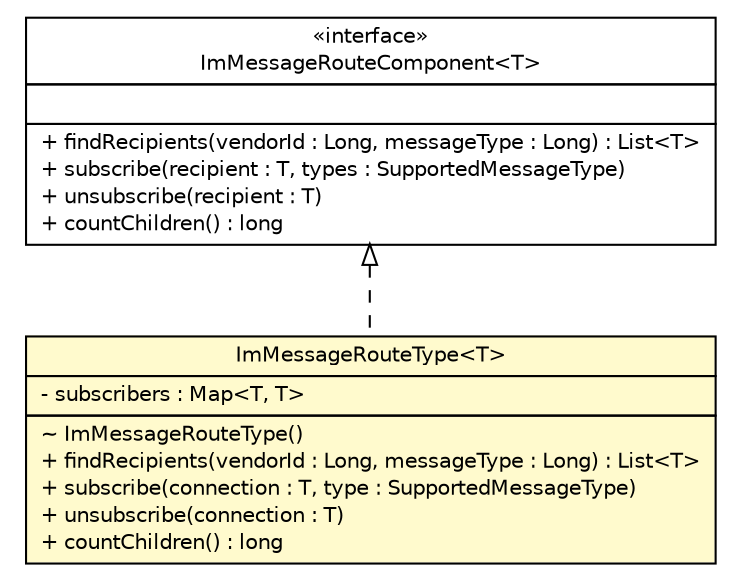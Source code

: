 #!/usr/local/bin/dot
#
# Class diagram 
# Generated by UMLGraph version R5_6 (http://www.umlgraph.org/)
#

digraph G {
	edge [fontname="Helvetica",fontsize=10,labelfontname="Helvetica",labelfontsize=10];
	node [fontname="Helvetica",fontsize=10,shape=plaintext];
	nodesep=0.25;
	ranksep=0.5;
	// de.hsbremen.tc.tnc.tnccs.im.route.ImMessageRouteComponent<T>
	c20684 [label=<<table title="de.hsbremen.tc.tnc.tnccs.im.route.ImMessageRouteComponent" border="0" cellborder="1" cellspacing="0" cellpadding="2" port="p" href="./ImMessageRouteComponent.html">
		<tr><td><table border="0" cellspacing="0" cellpadding="1">
<tr><td align="center" balign="center"> &#171;interface&#187; </td></tr>
<tr><td align="center" balign="center"> ImMessageRouteComponent&lt;T&gt; </td></tr>
		</table></td></tr>
		<tr><td><table border="0" cellspacing="0" cellpadding="1">
<tr><td align="left" balign="left">  </td></tr>
		</table></td></tr>
		<tr><td><table border="0" cellspacing="0" cellpadding="1">
<tr><td align="left" balign="left"> + findRecipients(vendorId : Long, messageType : Long) : List&lt;T&gt; </td></tr>
<tr><td align="left" balign="left"> + subscribe(recipient : T, types : SupportedMessageType) </td></tr>
<tr><td align="left" balign="left"> + unsubscribe(recipient : T) </td></tr>
<tr><td align="left" balign="left"> + countChildren() : long </td></tr>
		</table></td></tr>
		</table>>, URL="./ImMessageRouteComponent.html", fontname="Helvetica", fontcolor="black", fontsize=10.0];
	// de.hsbremen.tc.tnc.tnccs.im.route.ImMessageRouteType<T>
	c20689 [label=<<table title="de.hsbremen.tc.tnc.tnccs.im.route.ImMessageRouteType" border="0" cellborder="1" cellspacing="0" cellpadding="2" port="p" bgcolor="lemonChiffon" href="./ImMessageRouteType.html">
		<tr><td><table border="0" cellspacing="0" cellpadding="1">
<tr><td align="center" balign="center"> ImMessageRouteType&lt;T&gt; </td></tr>
		</table></td></tr>
		<tr><td><table border="0" cellspacing="0" cellpadding="1">
<tr><td align="left" balign="left"> - subscribers : Map&lt;T, T&gt; </td></tr>
		</table></td></tr>
		<tr><td><table border="0" cellspacing="0" cellpadding="1">
<tr><td align="left" balign="left"> ~ ImMessageRouteType() </td></tr>
<tr><td align="left" balign="left"> + findRecipients(vendorId : Long, messageType : Long) : List&lt;T&gt; </td></tr>
<tr><td align="left" balign="left"> + subscribe(connection : T, type : SupportedMessageType) </td></tr>
<tr><td align="left" balign="left"> + unsubscribe(connection : T) </td></tr>
<tr><td align="left" balign="left"> + countChildren() : long </td></tr>
		</table></td></tr>
		</table>>, URL="./ImMessageRouteType.html", fontname="Helvetica", fontcolor="black", fontsize=10.0];
	//de.hsbremen.tc.tnc.tnccs.im.route.ImMessageRouteType<T> implements de.hsbremen.tc.tnc.tnccs.im.route.ImMessageRouteComponent<T>
	c20684:p -> c20689:p [dir=back,arrowtail=empty,style=dashed];
}

